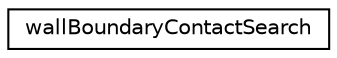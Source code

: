 digraph "Graphical Class Hierarchy"
{
 // LATEX_PDF_SIZE
  edge [fontname="Helvetica",fontsize="10",labelfontname="Helvetica",labelfontsize="10"];
  node [fontname="Helvetica",fontsize="10",shape=record];
  rankdir="LR";
  Node0 [label="wallBoundaryContactSearch",height=0.2,width=0.4,color="black", fillcolor="white", style="filled",URL="$classpFlow_1_1wallBoundaryContactSearch.html",tooltip=" "];
}

